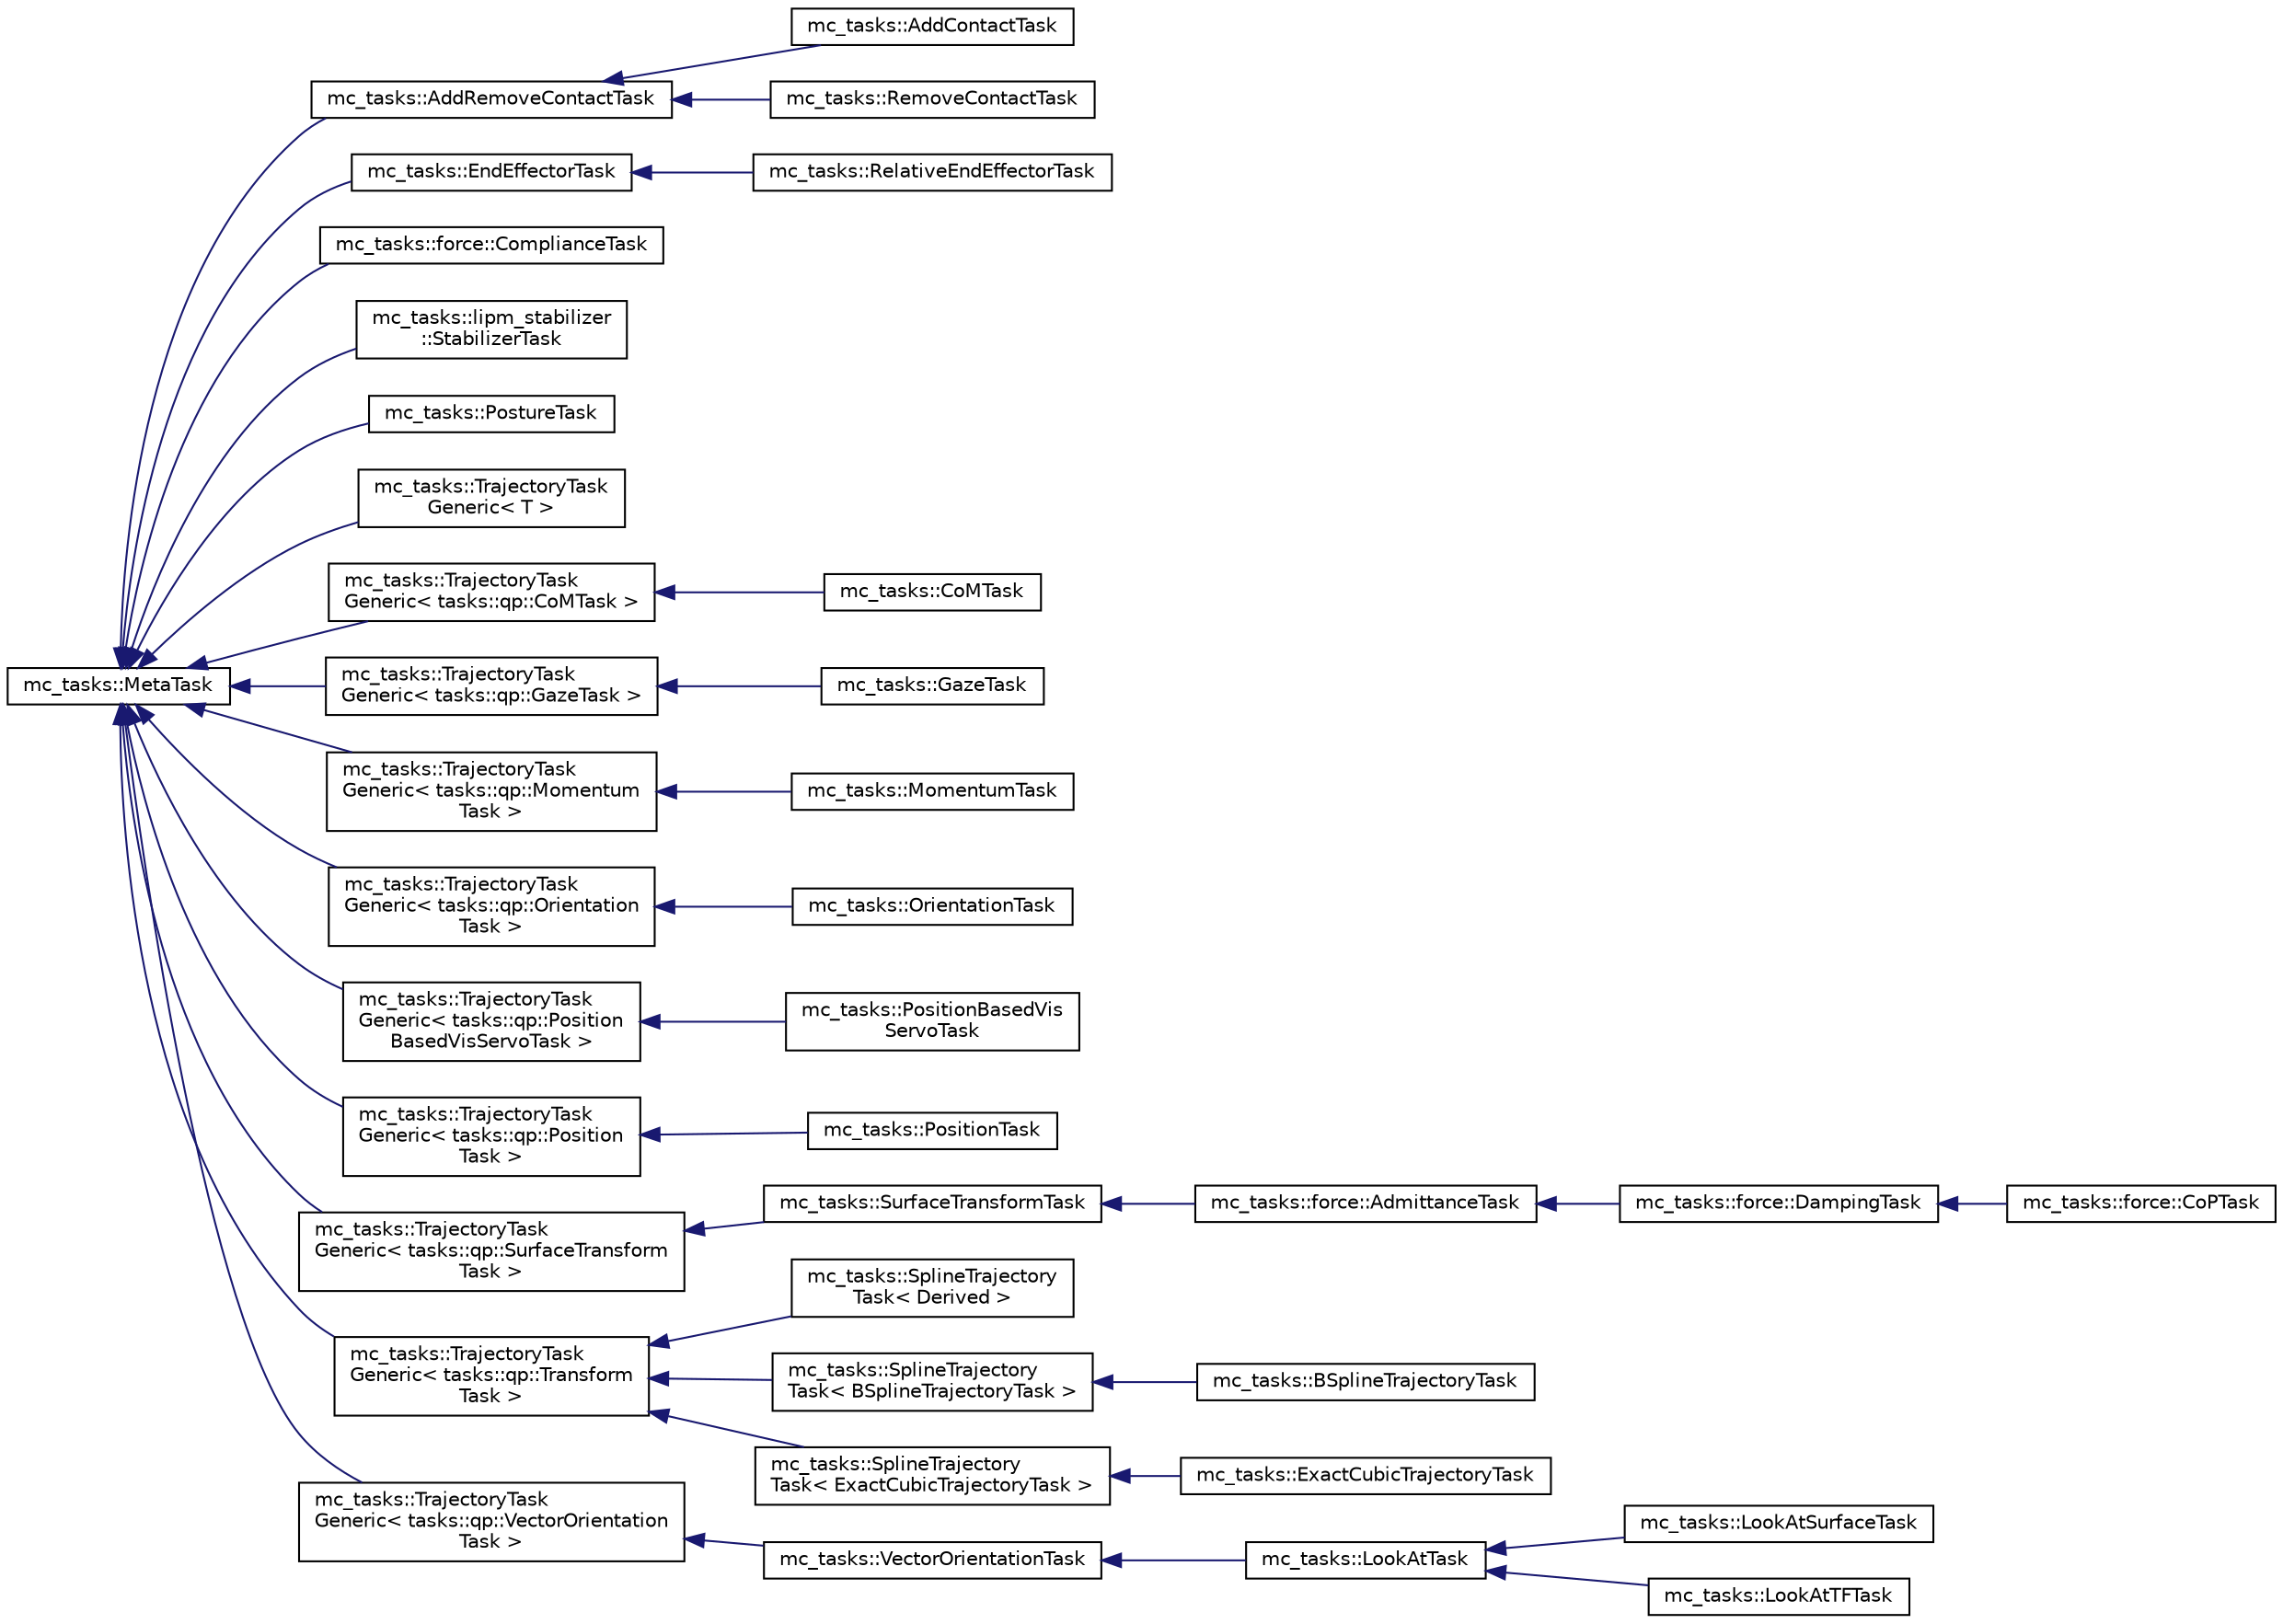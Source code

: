 digraph "Graphical Class Hierarchy"
{
 // INTERACTIVE_SVG=YES
  edge [fontname="Helvetica",fontsize="10",labelfontname="Helvetica",labelfontsize="10"];
  node [fontname="Helvetica",fontsize="10",shape=record];
  rankdir="LR";
  Node0 [label="mc_tasks::MetaTask",height=0.2,width=0.4,color="black", fillcolor="white", style="filled",URL="$structmc__tasks_1_1MetaTask.html",tooltip="Represents a generic task. "];
  Node0 -> Node1 [dir="back",color="midnightblue",fontsize="10",style="solid",fontname="Helvetica"];
  Node1 [label="mc_tasks::AddRemoveContactTask",height=0.2,width=0.4,color="black", fillcolor="white", style="filled",URL="$structmc__tasks_1_1AddRemoveContactTask.html",tooltip="Add or remove a contact. "];
  Node1 -> Node2 [dir="back",color="midnightblue",fontsize="10",style="solid",fontname="Helvetica"];
  Node2 [label="mc_tasks::AddContactTask",height=0.2,width=0.4,color="black", fillcolor="white", style="filled",URL="$structmc__tasks_1_1AddContactTask.html",tooltip="Add a contact. "];
  Node1 -> Node3 [dir="back",color="midnightblue",fontsize="10",style="solid",fontname="Helvetica"];
  Node3 [label="mc_tasks::RemoveContactTask",height=0.2,width=0.4,color="black", fillcolor="white", style="filled",URL="$structmc__tasks_1_1RemoveContactTask.html",tooltip="Remove a contact. "];
  Node0 -> Node4 [dir="back",color="midnightblue",fontsize="10",style="solid",fontname="Helvetica"];
  Node4 [label="mc_tasks::EndEffectorTask",height=0.2,width=0.4,color="black", fillcolor="white", style="filled",URL="$structmc__tasks_1_1EndEffectorTask.html",tooltip="Controls an end-effector. "];
  Node4 -> Node5 [dir="back",color="midnightblue",fontsize="10",style="solid",fontname="Helvetica"];
  Node5 [label="mc_tasks::RelativeEndEffectorTask",height=0.2,width=0.4,color="black", fillcolor="white", style="filled",URL="$structmc__tasks_1_1RelativeEndEffectorTask.html",tooltip="Controls an end-effector relatively to another body. "];
  Node0 -> Node6 [dir="back",color="midnightblue",fontsize="10",style="solid",fontname="Helvetica"];
  Node6 [label="mc_tasks::force::ComplianceTask",height=0.2,width=0.4,color="black", fillcolor="white", style="filled",URL="$structmc__tasks_1_1force_1_1ComplianceTask.html",tooltip="Add a contact in a compliant manner. "];
  Node0 -> Node7 [dir="back",color="midnightblue",fontsize="10",style="solid",fontname="Helvetica"];
  Node7 [label="mc_tasks::lipm_stabilizer\l::StabilizerTask",height=0.2,width=0.4,color="black", fillcolor="white", style="filled",URL="$structmc__tasks_1_1lipm__stabilizer_1_1StabilizerTask.html"];
  Node0 -> Node8 [dir="back",color="midnightblue",fontsize="10",style="solid",fontname="Helvetica"];
  Node8 [label="mc_tasks::PostureTask",height=0.2,width=0.4,color="black", fillcolor="white", style="filled",URL="$structmc__tasks_1_1PostureTask.html"];
  Node0 -> Node9 [dir="back",color="midnightblue",fontsize="10",style="solid",fontname="Helvetica"];
  Node9 [label="mc_tasks::TrajectoryTask\lGeneric\< T \>",height=0.2,width=0.4,color="black", fillcolor="white", style="filled",URL="$structmc__tasks_1_1TrajectoryTaskGeneric.html",tooltip="Generic wrapper for a tasks::qp::TrajectoryTask. "];
  Node0 -> Node10 [dir="back",color="midnightblue",fontsize="10",style="solid",fontname="Helvetica"];
  Node10 [label="mc_tasks::TrajectoryTask\lGeneric\< tasks::qp::CoMTask \>",height=0.2,width=0.4,color="black", fillcolor="white", style="filled",URL="$structmc__tasks_1_1TrajectoryTaskGeneric.html"];
  Node10 -> Node11 [dir="back",color="midnightblue",fontsize="10",style="solid",fontname="Helvetica"];
  Node11 [label="mc_tasks::CoMTask",height=0.2,width=0.4,color="black", fillcolor="white", style="filled",URL="$structmc__tasks_1_1CoMTask.html",tooltip="Control a robot&#39;s CoM. "];
  Node0 -> Node12 [dir="back",color="midnightblue",fontsize="10",style="solid",fontname="Helvetica"];
  Node12 [label="mc_tasks::TrajectoryTask\lGeneric\< tasks::qp::GazeTask \>",height=0.2,width=0.4,color="black", fillcolor="white", style="filled",URL="$structmc__tasks_1_1TrajectoryTaskGeneric.html"];
  Node12 -> Node13 [dir="back",color="midnightblue",fontsize="10",style="solid",fontname="Helvetica"];
  Node13 [label="mc_tasks::GazeTask",height=0.2,width=0.4,color="black", fillcolor="white", style="filled",URL="$structmc__tasks_1_1GazeTask.html",tooltip="Control the Gaze of a body. "];
  Node0 -> Node14 [dir="back",color="midnightblue",fontsize="10",style="solid",fontname="Helvetica"];
  Node14 [label="mc_tasks::TrajectoryTask\lGeneric\< tasks::qp::Momentum\lTask \>",height=0.2,width=0.4,color="black", fillcolor="white", style="filled",URL="$structmc__tasks_1_1TrajectoryTaskGeneric.html"];
  Node14 -> Node15 [dir="back",color="midnightblue",fontsize="10",style="solid",fontname="Helvetica"];
  Node15 [label="mc_tasks::MomentumTask",height=0.2,width=0.4,color="black", fillcolor="white", style="filled",URL="$structmc__tasks_1_1MomentumTask.html",tooltip="Control the momentum of a robot. "];
  Node0 -> Node16 [dir="back",color="midnightblue",fontsize="10",style="solid",fontname="Helvetica"];
  Node16 [label="mc_tasks::TrajectoryTask\lGeneric\< tasks::qp::Orientation\lTask \>",height=0.2,width=0.4,color="black", fillcolor="white", style="filled",URL="$structmc__tasks_1_1TrajectoryTaskGeneric.html"];
  Node16 -> Node17 [dir="back",color="midnightblue",fontsize="10",style="solid",fontname="Helvetica"];
  Node17 [label="mc_tasks::OrientationTask",height=0.2,width=0.4,color="black", fillcolor="white", style="filled",URL="$structmc__tasks_1_1OrientationTask.html",tooltip="Control the orientation of a body. "];
  Node0 -> Node18 [dir="back",color="midnightblue",fontsize="10",style="solid",fontname="Helvetica"];
  Node18 [label="mc_tasks::TrajectoryTask\lGeneric\< tasks::qp::Position\lBasedVisServoTask \>",height=0.2,width=0.4,color="black", fillcolor="white", style="filled",URL="$structmc__tasks_1_1TrajectoryTaskGeneric.html"];
  Node18 -> Node19 [dir="back",color="midnightblue",fontsize="10",style="solid",fontname="Helvetica"];
  Node19 [label="mc_tasks::PositionBasedVis\lServoTask",height=0.2,width=0.4,color="black", fillcolor="white", style="filled",URL="$structmc__tasks_1_1PositionBasedVisServoTask.html",tooltip="Servo an end-effector depending on position error. "];
  Node0 -> Node20 [dir="back",color="midnightblue",fontsize="10",style="solid",fontname="Helvetica"];
  Node20 [label="mc_tasks::TrajectoryTask\lGeneric\< tasks::qp::Position\lTask \>",height=0.2,width=0.4,color="black", fillcolor="white", style="filled",URL="$structmc__tasks_1_1TrajectoryTaskGeneric.html"];
  Node20 -> Node21 [dir="back",color="midnightblue",fontsize="10",style="solid",fontname="Helvetica"];
  Node21 [label="mc_tasks::PositionTask",height=0.2,width=0.4,color="black", fillcolor="white", style="filled",URL="$structmc__tasks_1_1PositionTask.html",tooltip="Control the position of a body. "];
  Node0 -> Node22 [dir="back",color="midnightblue",fontsize="10",style="solid",fontname="Helvetica"];
  Node22 [label="mc_tasks::TrajectoryTask\lGeneric\< tasks::qp::SurfaceTransform\lTask \>",height=0.2,width=0.4,color="black", fillcolor="white", style="filled",URL="$structmc__tasks_1_1TrajectoryTaskGeneric.html"];
  Node22 -> Node23 [dir="back",color="midnightblue",fontsize="10",style="solid",fontname="Helvetica"];
  Node23 [label="mc_tasks::SurfaceTransformTask",height=0.2,width=0.4,color="black", fillcolor="white", style="filled",URL="$structmc__tasks_1_1SurfaceTransformTask.html",tooltip="Control the Surface of a body. "];
  Node23 -> Node24 [dir="back",color="midnightblue",fontsize="10",style="solid",fontname="Helvetica"];
  Node24 [label="mc_tasks::force::AdmittanceTask",height=0.2,width=0.4,color="black", fillcolor="white", style="filled",URL="$structmc__tasks_1_1force_1_1AdmittanceTask.html",tooltip="Hybrid position-force control on a contacting end-effector. "];
  Node24 -> Node25 [dir="back",color="midnightblue",fontsize="10",style="solid",fontname="Helvetica"];
  Node25 [label="mc_tasks::force::DampingTask",height=0.2,width=0.4,color="black", fillcolor="white", style="filled",URL="$structmc__tasks_1_1force_1_1DampingTask.html",tooltip="Hybrid position-force control on a contacting end-effector. "];
  Node25 -> Node26 [dir="back",color="midnightblue",fontsize="10",style="solid",fontname="Helvetica"];
  Node26 [label="mc_tasks::force::CoPTask",height=0.2,width=0.4,color="black", fillcolor="white", style="filled",URL="$structmc__tasks_1_1force_1_1CoPTask.html",tooltip="Track center-of-pressure (CoP) references at contact. "];
  Node0 -> Node27 [dir="back",color="midnightblue",fontsize="10",style="solid",fontname="Helvetica"];
  Node27 [label="mc_tasks::TrajectoryTask\lGeneric\< tasks::qp::Transform\lTask \>",height=0.2,width=0.4,color="black", fillcolor="white", style="filled",URL="$structmc__tasks_1_1TrajectoryTaskGeneric.html"];
  Node27 -> Node28 [dir="back",color="midnightblue",fontsize="10",style="solid",fontname="Helvetica"];
  Node28 [label="mc_tasks::SplineTrajectory\lTask\< Derived \>",height=0.2,width=0.4,color="black", fillcolor="white", style="filled",URL="$structmc__tasks_1_1SplineTrajectoryTask.html",tooltip="Generic CRTP implementation for a task tracking a curve in both position and orientation. This class takes care of much of the logic behind tracking a curve: "];
  Node27 -> Node29 [dir="back",color="midnightblue",fontsize="10",style="solid",fontname="Helvetica"];
  Node29 [label="mc_tasks::SplineTrajectory\lTask\< BSplineTrajectoryTask \>",height=0.2,width=0.4,color="black", fillcolor="white", style="filled",URL="$structmc__tasks_1_1SplineTrajectoryTask.html"];
  Node29 -> Node30 [dir="back",color="midnightblue",fontsize="10",style="solid",fontname="Helvetica"];
  Node30 [label="mc_tasks::BSplineTrajectoryTask",height=0.2,width=0.4,color="black", fillcolor="white", style="filled",URL="$structmc__tasks_1_1BSplineTrajectoryTask.html",tooltip="Track a bezier curve with a robot surface. "];
  Node27 -> Node31 [dir="back",color="midnightblue",fontsize="10",style="solid",fontname="Helvetica"];
  Node31 [label="mc_tasks::SplineTrajectory\lTask\< ExactCubicTrajectoryTask \>",height=0.2,width=0.4,color="black", fillcolor="white", style="filled",URL="$structmc__tasks_1_1SplineTrajectoryTask.html"];
  Node31 -> Node32 [dir="back",color="midnightblue",fontsize="10",style="solid",fontname="Helvetica"];
  Node32 [label="mc_tasks::ExactCubicTrajectoryTask",height=0.2,width=0.4,color="black", fillcolor="white", style="filled",URL="$structmc__tasks_1_1ExactCubicTrajectoryTask.html",tooltip="Track an exact cubic spline, that is a curve passing exactly through waypoints in position..."];
  Node0 -> Node33 [dir="back",color="midnightblue",fontsize="10",style="solid",fontname="Helvetica"];
  Node33 [label="mc_tasks::TrajectoryTask\lGeneric\< tasks::qp::VectorOrientation\lTask \>",height=0.2,width=0.4,color="black", fillcolor="white", style="filled",URL="$structmc__tasks_1_1TrajectoryTaskGeneric.html"];
  Node33 -> Node34 [dir="back",color="midnightblue",fontsize="10",style="solid",fontname="Helvetica"];
  Node34 [label="mc_tasks::VectorOrientationTask",height=0.2,width=0.4,color="black", fillcolor="white", style="filled",URL="$structmc__tasks_1_1VectorOrientationTask.html",tooltip="Control the orientation of a body. "];
  Node34 -> Node35 [dir="back",color="midnightblue",fontsize="10",style="solid",fontname="Helvetica"];
  Node35 [label="mc_tasks::LookAtTask",height=0.2,width=0.4,color="black", fillcolor="white", style="filled",URL="$structmc__tasks_1_1LookAtTask.html",tooltip="Orient a \"gaze\" vector defined on a body to look towards a world position. This task is a convenience..."];
  Node35 -> Node36 [dir="back",color="midnightblue",fontsize="10",style="solid",fontname="Helvetica"];
  Node36 [label="mc_tasks::LookAtSurfaceTask",height=0.2,width=0.4,color="black", fillcolor="white", style="filled",URL="$structmc__tasks_1_1LookAtSurfaceTask.html",tooltip="Track a surface position with a \"gaze\" vector. This task is a convenience wrapper for LookAtTask that..."];
  Node35 -> Node37 [dir="back",color="midnightblue",fontsize="10",style="solid",fontname="Helvetica"];
  Node37 [label="mc_tasks::LookAtTFTask",height=0.2,width=0.4,color="black", fillcolor="white", style="filled",URL="$structmc__tasks_1_1LookAtTFTask.html",tooltip="Control the gaze vector of a body to look towards a world position updated at each iteration from a R..."];
}
